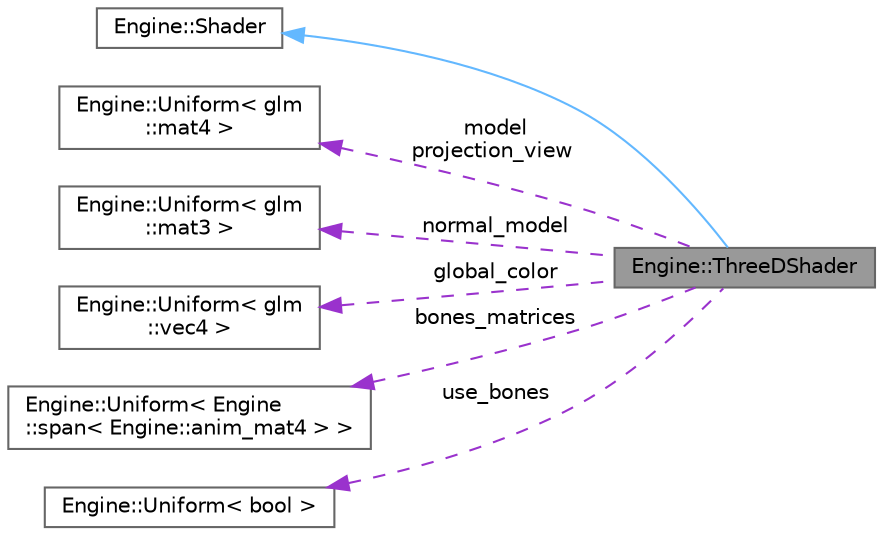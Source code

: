 digraph "Engine::ThreeDShader"
{
 // LATEX_PDF_SIZE
  bgcolor="transparent";
  edge [fontname=Helvetica,fontsize=10,labelfontname=Helvetica,labelfontsize=10];
  node [fontname=Helvetica,fontsize=10,shape=box,height=0.2,width=0.4];
  rankdir="LR";
  Node1 [label="Engine::ThreeDShader",height=0.2,width=0.4,color="gray40", fillcolor="grey60", style="filled", fontcolor="black",tooltip="ThreeDShader, default shader binded in a new project."];
  Node2 -> Node1 [dir="back",color="steelblue1",style="solid"];
  Node2 [label="Engine::Shader",height=0.2,width=0.4,color="gray40", fillcolor="white", style="filled",URL="$class_engine_1_1_shader.html",tooltip="Shader abstract class."];
  Node3 -> Node1 [dir="back",color="darkorchid3",style="dashed",label=" model\nprojection_view" ];
  Node3 [label="Engine::Uniform\< glm\l::mat4 \>",height=0.2,width=0.4,color="gray40", fillcolor="white", style="filled",URL="$class_engine_1_1_uniform.html",tooltip=" "];
  Node4 -> Node1 [dir="back",color="darkorchid3",style="dashed",label=" normal_model" ];
  Node4 [label="Engine::Uniform\< glm\l::mat3 \>",height=0.2,width=0.4,color="gray40", fillcolor="white", style="filled",URL="$class_engine_1_1_uniform.html",tooltip=" "];
  Node5 -> Node1 [dir="back",color="darkorchid3",style="dashed",label=" global_color" ];
  Node5 [label="Engine::Uniform\< glm\l::vec4 \>",height=0.2,width=0.4,color="gray40", fillcolor="white", style="filled",URL="$class_engine_1_1_uniform.html",tooltip=" "];
  Node6 -> Node1 [dir="back",color="darkorchid3",style="dashed",label=" bones_matrices" ];
  Node6 [label="Engine::Uniform\< Engine\l::span\< Engine::anim_mat4 \> \>",height=0.2,width=0.4,color="gray40", fillcolor="white", style="filled",URL="$class_engine_1_1_uniform.html",tooltip=" "];
  Node7 -> Node1 [dir="back",color="darkorchid3",style="dashed",label=" use_bones" ];
  Node7 [label="Engine::Uniform\< bool \>",height=0.2,width=0.4,color="gray40", fillcolor="white", style="filled",URL="$class_engine_1_1_uniform.html",tooltip=" "];
}
